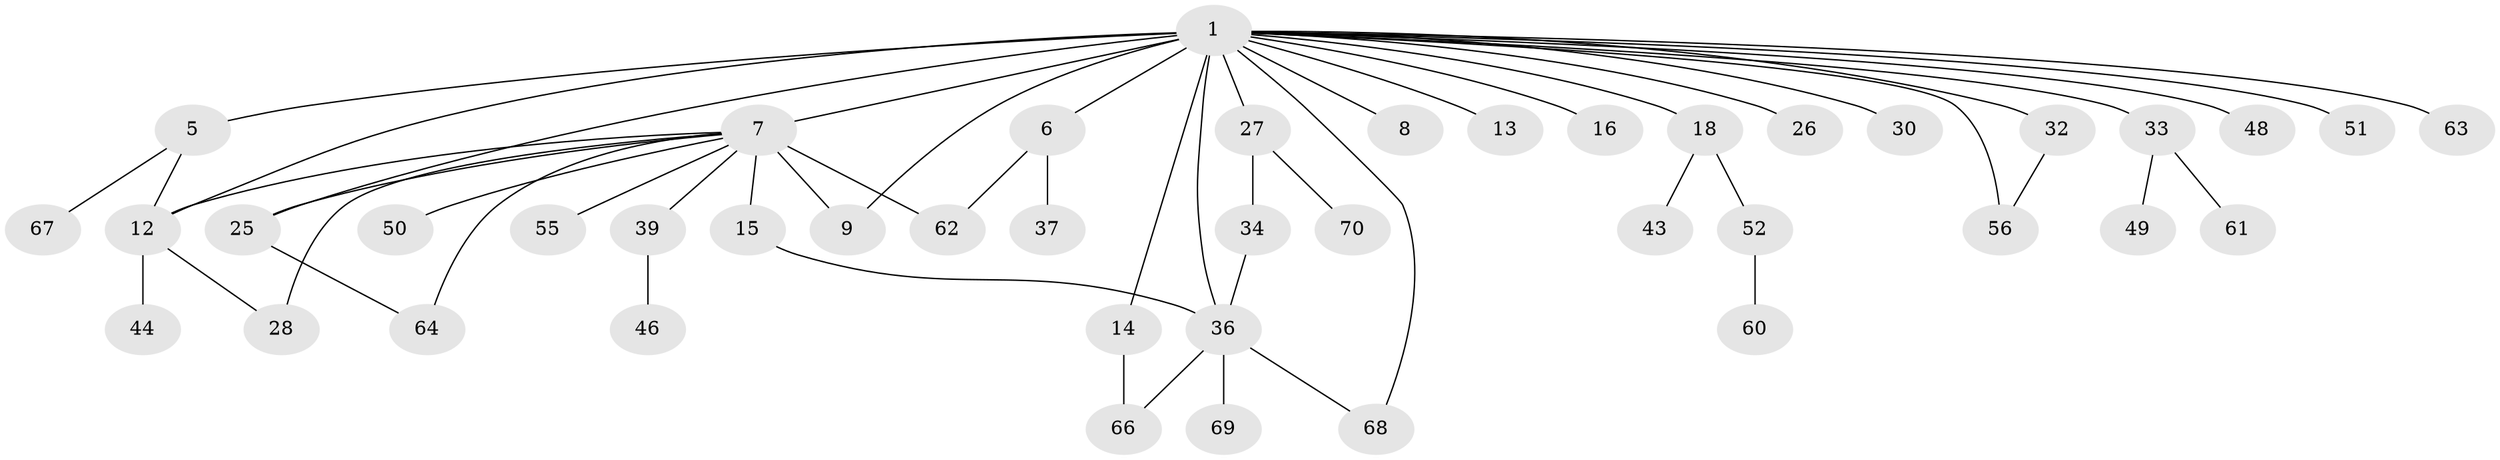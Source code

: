 // original degree distribution, {1: 0.4305555555555556, 7: 0.013888888888888888, 14: 0.013888888888888888, 12: 0.013888888888888888, 4: 0.125, 13: 0.013888888888888888, 6: 0.05555555555555555, 3: 0.06944444444444445, 2: 0.2638888888888889}
// Generated by graph-tools (version 1.1) at 2025/18/03/04/25 18:18:09]
// undirected, 43 vertices, 54 edges
graph export_dot {
graph [start="1"]
  node [color=gray90,style=filled];
  1 [super="+2"];
  5 [super="+71"];
  6 [super="+65"];
  7 [super="+38+11"];
  8;
  9;
  12 [super="+20"];
  13;
  14;
  15 [super="+21"];
  16 [super="+45"];
  18 [super="+22"];
  25 [super="+54+29+31"];
  26;
  27;
  28;
  30 [super="+47"];
  32;
  33 [super="+59"];
  34;
  36 [super="+57"];
  37;
  39;
  43;
  44;
  46;
  48;
  49;
  50;
  51;
  52;
  55;
  56;
  60;
  61;
  62;
  63;
  64;
  66;
  67;
  68;
  69;
  70;
  1 -- 68;
  1 -- 5 [weight=2];
  1 -- 6;
  1 -- 7 [weight=5];
  1 -- 8;
  1 -- 9;
  1 -- 12;
  1 -- 13;
  1 -- 14;
  1 -- 16;
  1 -- 18;
  1 -- 25 [weight=2];
  1 -- 26;
  1 -- 27;
  1 -- 30;
  1 -- 32;
  1 -- 33;
  1 -- 36;
  1 -- 48;
  1 -- 51;
  1 -- 56;
  1 -- 63;
  5 -- 67;
  5 -- 12;
  6 -- 37;
  6 -- 62;
  7 -- 9 [weight=3];
  7 -- 15;
  7 -- 28;
  7 -- 39;
  7 -- 50;
  7 -- 64;
  7 -- 12 [weight=2];
  7 -- 55;
  7 -- 62;
  7 -- 25;
  12 -- 28;
  12 -- 44;
  14 -- 66;
  15 -- 36;
  18 -- 52;
  18 -- 43;
  25 -- 64;
  27 -- 34;
  27 -- 70;
  32 -- 56;
  33 -- 49;
  33 -- 61;
  34 -- 36;
  36 -- 68;
  36 -- 69;
  36 -- 66;
  39 -- 46;
  52 -- 60;
}

